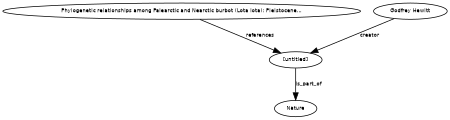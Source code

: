 digraph G {
size="3,3";
node [fontsize=7, fontname="Helvetica"];
edge [fontsize=7, fontname="Helvetica"];
node0 [label="[untitled]", width=0.27433100247,height=0.27433100247];
node1 [label="Phylogenetic relationships among Palearctic and Nearctic burbot (Lota lota): Pleistocene...", width=0.27433100247,height=0.27433100247];
node2 [label="Godfrey Hewitt", width=0.27433100247,height=0.27433100247];
node3 [label="Nature", width=0.27433100247,height=0.27433100247];
node1 -> node0 [label="references"];
node2 -> node0 [label="creator"];
node0 -> node3 [label="is_part_of"];
}

